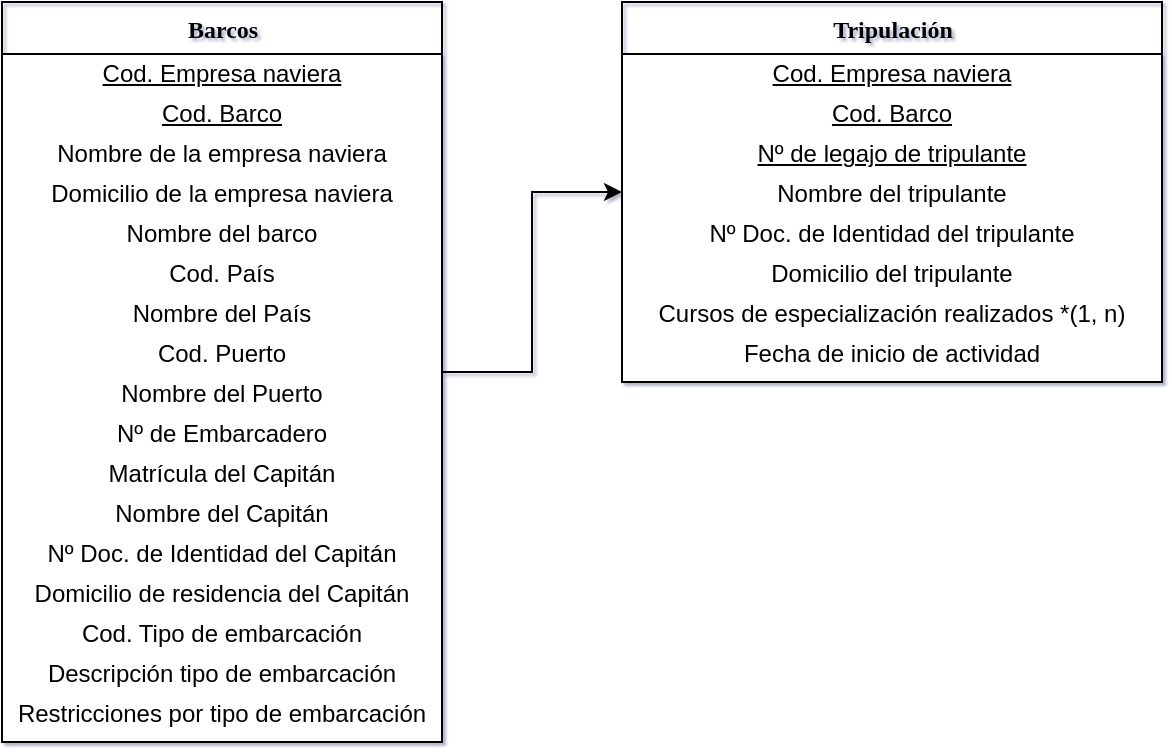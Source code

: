 <mxfile version="14.5.10" type="github"><diagram name="Page-1" id="9f46799a-70d6-7492-0946-bef42562c5a5"><mxGraphModel dx="1422" dy="776" grid="1" gridSize="10" guides="1" tooltips="1" connect="1" arrows="1" fold="1" page="0" pageScale="1" pageWidth="1100" pageHeight="850" background="none" math="0" shadow="1"><root><mxCell id="0"/><mxCell id="1" parent="0"/><mxCell id="zB6mvrpmHN6nT2XwH0zi-32" style="edgeStyle=orthogonalEdgeStyle;rounded=0;orthogonalLoop=1;jettySize=auto;html=1;" edge="1" parent="1" source="78961159f06e98e8-56" target="78961159f06e98e8-69"><mxGeometry relative="1" as="geometry"/></mxCell><mxCell id="78961159f06e98e8-56" value="Barcos" style="swimlane;html=1;fontStyle=1;align=center;verticalAlign=top;childLayout=stackLayout;horizontal=1;startSize=26;horizontalStack=0;resizeParent=1;resizeLast=0;collapsible=1;marginBottom=0;swimlaneFillColor=#ffffff;rounded=0;shadow=0;comic=0;labelBackgroundColor=none;strokeWidth=1;fillColor=none;fontFamily=Verdana;fontSize=12" parent="1" vertex="1"><mxGeometry x="80" y="160" width="220" height="370" as="geometry"/></mxCell><mxCell id="zB6mvrpmHN6nT2XwH0zi-1" value="Cod. Empresa naviera" style="text;html=1;strokeColor=none;fillColor=none;align=center;verticalAlign=middle;whiteSpace=wrap;rounded=0;fontStyle=4" vertex="1" parent="78961159f06e98e8-56"><mxGeometry y="26" width="220" height="20" as="geometry"/></mxCell><mxCell id="zB6mvrpmHN6nT2XwH0zi-13" value="Cod. Barco" style="text;html=1;strokeColor=none;fillColor=none;align=center;verticalAlign=middle;whiteSpace=wrap;rounded=0;fontStyle=4" vertex="1" parent="78961159f06e98e8-56"><mxGeometry y="46" width="220" height="20" as="geometry"/></mxCell><mxCell id="zB6mvrpmHN6nT2XwH0zi-2" value="Nombre de la empresa naviera" style="text;html=1;strokeColor=none;fillColor=none;align=center;verticalAlign=middle;whiteSpace=wrap;rounded=0;" vertex="1" parent="78961159f06e98e8-56"><mxGeometry y="66" width="220" height="20" as="geometry"/></mxCell><mxCell id="zB6mvrpmHN6nT2XwH0zi-3" value="Domicilio de la empresa naviera" style="text;html=1;strokeColor=none;fillColor=none;align=center;verticalAlign=middle;whiteSpace=wrap;rounded=0;" vertex="1" parent="78961159f06e98e8-56"><mxGeometry y="86" width="220" height="20" as="geometry"/></mxCell><mxCell id="zB6mvrpmHN6nT2XwH0zi-4" value="Nombre del barco" style="text;html=1;strokeColor=none;fillColor=none;align=center;verticalAlign=middle;whiteSpace=wrap;rounded=0;" vertex="1" parent="78961159f06e98e8-56"><mxGeometry y="106" width="220" height="20" as="geometry"/></mxCell><mxCell id="zB6mvrpmHN6nT2XwH0zi-5" value="Cod. País" style="text;html=1;strokeColor=none;fillColor=none;align=center;verticalAlign=middle;whiteSpace=wrap;rounded=0;" vertex="1" parent="78961159f06e98e8-56"><mxGeometry y="126" width="220" height="20" as="geometry"/></mxCell><mxCell id="zB6mvrpmHN6nT2XwH0zi-6" value="Nombre del País" style="text;html=1;strokeColor=none;fillColor=none;align=center;verticalAlign=middle;whiteSpace=wrap;rounded=0;" vertex="1" parent="78961159f06e98e8-56"><mxGeometry y="146" width="220" height="20" as="geometry"/></mxCell><mxCell id="zB6mvrpmHN6nT2XwH0zi-7" value="Cod. Puerto" style="text;html=1;strokeColor=none;fillColor=none;align=center;verticalAlign=middle;whiteSpace=wrap;rounded=0;" vertex="1" parent="78961159f06e98e8-56"><mxGeometry y="166" width="220" height="20" as="geometry"/></mxCell><mxCell id="zB6mvrpmHN6nT2XwH0zi-8" value="Nombre del Puerto" style="text;html=1;strokeColor=none;fillColor=none;align=center;verticalAlign=middle;whiteSpace=wrap;rounded=0;" vertex="1" parent="78961159f06e98e8-56"><mxGeometry y="186" width="220" height="20" as="geometry"/></mxCell><mxCell id="zB6mvrpmHN6nT2XwH0zi-9" value="Nº de Embarcadero" style="text;html=1;strokeColor=none;fillColor=none;align=center;verticalAlign=middle;whiteSpace=wrap;rounded=0;" vertex="1" parent="78961159f06e98e8-56"><mxGeometry y="206" width="220" height="20" as="geometry"/></mxCell><mxCell id="zB6mvrpmHN6nT2XwH0zi-10" value="Matrícula del Capitán" style="text;html=1;strokeColor=none;fillColor=none;align=center;verticalAlign=middle;whiteSpace=wrap;rounded=0;" vertex="1" parent="78961159f06e98e8-56"><mxGeometry y="226" width="220" height="20" as="geometry"/></mxCell><mxCell id="zB6mvrpmHN6nT2XwH0zi-11" value="Nombre del Capitán" style="text;html=1;strokeColor=none;fillColor=none;align=center;verticalAlign=middle;whiteSpace=wrap;rounded=0;" vertex="1" parent="78961159f06e98e8-56"><mxGeometry y="246" width="220" height="20" as="geometry"/></mxCell><mxCell id="zB6mvrpmHN6nT2XwH0zi-12" value="Nº Doc. de Identidad del Capitán" style="text;html=1;strokeColor=none;fillColor=none;align=center;verticalAlign=middle;whiteSpace=wrap;rounded=0;" vertex="1" parent="78961159f06e98e8-56"><mxGeometry y="266" width="220" height="20" as="geometry"/></mxCell><mxCell id="zB6mvrpmHN6nT2XwH0zi-14" value="Domicilio de residencia del Capitán" style="text;html=1;strokeColor=none;fillColor=none;align=center;verticalAlign=middle;whiteSpace=wrap;rounded=0;" vertex="1" parent="78961159f06e98e8-56"><mxGeometry y="286" width="220" height="20" as="geometry"/></mxCell><mxCell id="zB6mvrpmHN6nT2XwH0zi-15" value="Cod. Tipo de embarcación" style="text;html=1;strokeColor=none;fillColor=none;align=center;verticalAlign=middle;whiteSpace=wrap;rounded=0;" vertex="1" parent="78961159f06e98e8-56"><mxGeometry y="306" width="220" height="20" as="geometry"/></mxCell><mxCell id="zB6mvrpmHN6nT2XwH0zi-16" value="Descripción tipo de embarcación" style="text;html=1;strokeColor=none;fillColor=none;align=center;verticalAlign=middle;whiteSpace=wrap;rounded=0;" vertex="1" parent="78961159f06e98e8-56"><mxGeometry y="326" width="220" height="20" as="geometry"/></mxCell><mxCell id="zB6mvrpmHN6nT2XwH0zi-17" value="Restricciones por tipo de embarcación" style="text;html=1;strokeColor=none;fillColor=none;align=center;verticalAlign=middle;whiteSpace=wrap;rounded=0;" vertex="1" parent="78961159f06e98e8-56"><mxGeometry y="346" width="220" height="20" as="geometry"/></mxCell><mxCell id="78961159f06e98e8-69" value="Tripulación" style="swimlane;html=1;fontStyle=1;align=center;verticalAlign=top;childLayout=stackLayout;horizontal=1;startSize=26;horizontalStack=0;resizeParent=1;resizeLast=0;collapsible=1;marginBottom=0;swimlaneFillColor=#ffffff;rounded=0;shadow=0;comic=0;labelBackgroundColor=none;strokeWidth=1;fillColor=none;fontFamily=Verdana;fontSize=12" parent="1" vertex="1"><mxGeometry x="390" y="160" width="270" height="190" as="geometry"/></mxCell><mxCell id="zB6mvrpmHN6nT2XwH0zi-22" value="&lt;span&gt;Cod. Empresa naviera&lt;/span&gt;" style="text;html=1;strokeColor=none;fillColor=none;align=center;verticalAlign=middle;whiteSpace=wrap;rounded=0;fontStyle=4" vertex="1" parent="78961159f06e98e8-69"><mxGeometry y="26" width="270" height="20" as="geometry"/></mxCell><mxCell id="zB6mvrpmHN6nT2XwH0zi-23" value="&lt;span&gt;Cod. Barco&lt;/span&gt;" style="text;html=1;strokeColor=none;fillColor=none;align=center;verticalAlign=middle;whiteSpace=wrap;rounded=0;fontStyle=4" vertex="1" parent="78961159f06e98e8-69"><mxGeometry y="46" width="270" height="20" as="geometry"/></mxCell><mxCell id="zB6mvrpmHN6nT2XwH0zi-24" value="Nº de legajo de tripulante" style="text;html=1;strokeColor=none;fillColor=none;align=center;verticalAlign=middle;whiteSpace=wrap;rounded=0;fontStyle=4" vertex="1" parent="78961159f06e98e8-69"><mxGeometry y="66" width="270" height="20" as="geometry"/></mxCell><mxCell id="zB6mvrpmHN6nT2XwH0zi-25" value="Nombre del tripulante" style="text;html=1;strokeColor=none;fillColor=none;align=center;verticalAlign=middle;whiteSpace=wrap;rounded=0;" vertex="1" parent="78961159f06e98e8-69"><mxGeometry y="86" width="270" height="20" as="geometry"/></mxCell><mxCell id="zB6mvrpmHN6nT2XwH0zi-26" value="Nº Doc. de Identidad del tripulante" style="text;html=1;strokeColor=none;fillColor=none;align=center;verticalAlign=middle;whiteSpace=wrap;rounded=0;" vertex="1" parent="78961159f06e98e8-69"><mxGeometry y="106" width="270" height="20" as="geometry"/></mxCell><mxCell id="zB6mvrpmHN6nT2XwH0zi-27" value="Domicilio del tripulante" style="text;html=1;strokeColor=none;fillColor=none;align=center;verticalAlign=middle;whiteSpace=wrap;rounded=0;" vertex="1" parent="78961159f06e98e8-69"><mxGeometry y="126" width="270" height="20" as="geometry"/></mxCell><mxCell id="zB6mvrpmHN6nT2XwH0zi-28" value="Cursos de especialización realizados *(1, n)" style="text;html=1;strokeColor=none;fillColor=none;align=center;verticalAlign=middle;whiteSpace=wrap;rounded=0;" vertex="1" parent="78961159f06e98e8-69"><mxGeometry y="146" width="270" height="20" as="geometry"/></mxCell><mxCell id="zB6mvrpmHN6nT2XwH0zi-29" value="Fecha de inicio de actividad" style="text;html=1;strokeColor=none;fillColor=none;align=center;verticalAlign=middle;whiteSpace=wrap;rounded=0;" vertex="1" parent="78961159f06e98e8-69"><mxGeometry y="166" width="270" height="20" as="geometry"/></mxCell></root></mxGraphModel></diagram></mxfile>